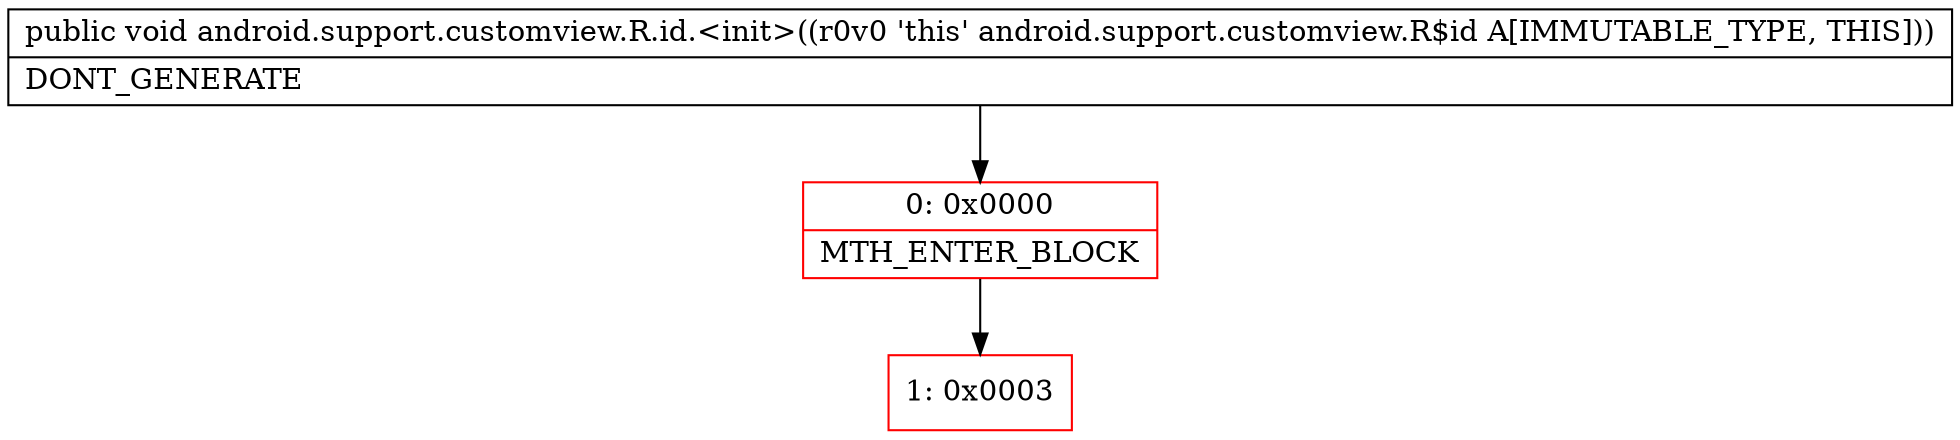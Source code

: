 digraph "CFG forandroid.support.customview.R.id.\<init\>()V" {
subgraph cluster_Region_853645387 {
label = "R(0)";
node [shape=record,color=blue];
}
Node_0 [shape=record,color=red,label="{0\:\ 0x0000|MTH_ENTER_BLOCK\l}"];
Node_1 [shape=record,color=red,label="{1\:\ 0x0003}"];
MethodNode[shape=record,label="{public void android.support.customview.R.id.\<init\>((r0v0 'this' android.support.customview.R$id A[IMMUTABLE_TYPE, THIS]))  | DONT_GENERATE\l}"];
MethodNode -> Node_0;
Node_0 -> Node_1;
}

